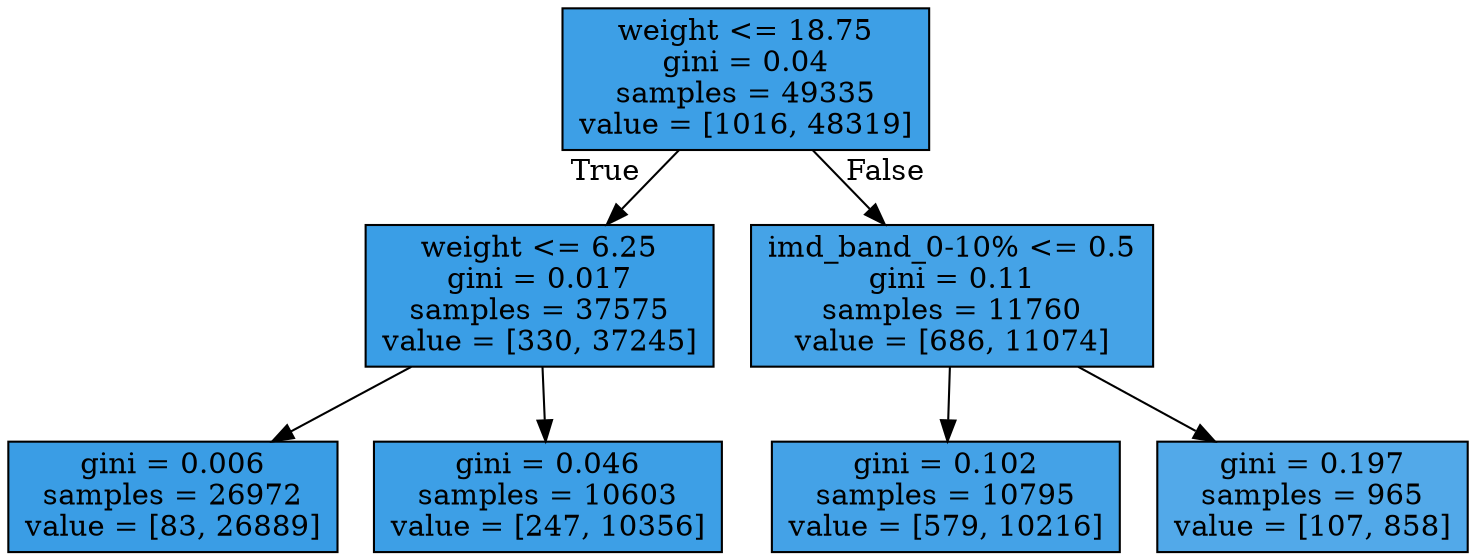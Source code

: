 digraph Tree {
node [shape=box, style="filled", color="black"] ;
0 [label="weight <= 18.75\ngini = 0.04\nsamples = 49335\nvalue = [1016, 48319]", fillcolor="#399de5fa"] ;
1 [label="weight <= 6.25\ngini = 0.017\nsamples = 37575\nvalue = [330, 37245]", fillcolor="#399de5fd"] ;
0 -> 1 [labeldistance=2.5, labelangle=45, headlabel="True"] ;
2 [label="gini = 0.006\nsamples = 26972\nvalue = [83, 26889]", fillcolor="#399de5fe"] ;
1 -> 2 ;
3 [label="gini = 0.046\nsamples = 10603\nvalue = [247, 10356]", fillcolor="#399de5f9"] ;
1 -> 3 ;
4 [label="imd_band_0-10% <= 0.5\ngini = 0.11\nsamples = 11760\nvalue = [686, 11074]", fillcolor="#399de5ef"] ;
0 -> 4 [labeldistance=2.5, labelangle=-45, headlabel="False"] ;
5 [label="gini = 0.102\nsamples = 10795\nvalue = [579, 10216]", fillcolor="#399de5f1"] ;
4 -> 5 ;
6 [label="gini = 0.197\nsamples = 965\nvalue = [107, 858]", fillcolor="#399de5df"] ;
4 -> 6 ;
}